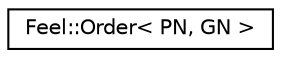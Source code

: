 digraph "Graphical Class Hierarchy"
{
 // LATEX_PDF_SIZE
  edge [fontname="Helvetica",fontsize="10",labelfontname="Helvetica",labelfontsize="10"];
  node [fontname="Helvetica",fontsize="10",shape=record];
  rankdir="LR";
  Node0 [label="Feel::Order\< PN, GN \>",height=0.2,width=0.4,color="black", fillcolor="white", style="filled",URL="$structFeel_1_1Order.html",tooltip=" "];
}
